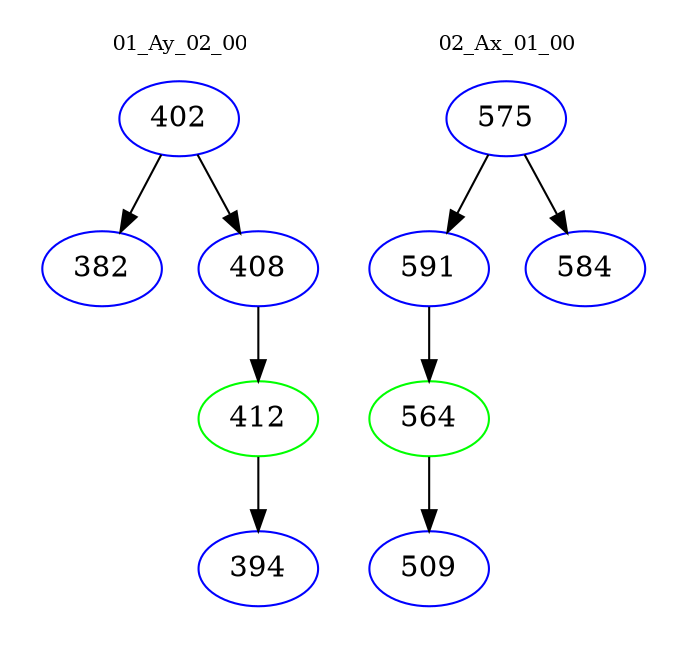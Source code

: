 digraph{
subgraph cluster_0 {
color = white
label = "01_Ay_02_00";
fontsize=10;
T0_402 [label="402", color="blue"]
T0_402 -> T0_382 [color="black"]
T0_382 [label="382", color="blue"]
T0_402 -> T0_408 [color="black"]
T0_408 [label="408", color="blue"]
T0_408 -> T0_412 [color="black"]
T0_412 [label="412", color="green"]
T0_412 -> T0_394 [color="black"]
T0_394 [label="394", color="blue"]
}
subgraph cluster_1 {
color = white
label = "02_Ax_01_00";
fontsize=10;
T1_575 [label="575", color="blue"]
T1_575 -> T1_591 [color="black"]
T1_591 [label="591", color="blue"]
T1_591 -> T1_564 [color="black"]
T1_564 [label="564", color="green"]
T1_564 -> T1_509 [color="black"]
T1_509 [label="509", color="blue"]
T1_575 -> T1_584 [color="black"]
T1_584 [label="584", color="blue"]
}
}
